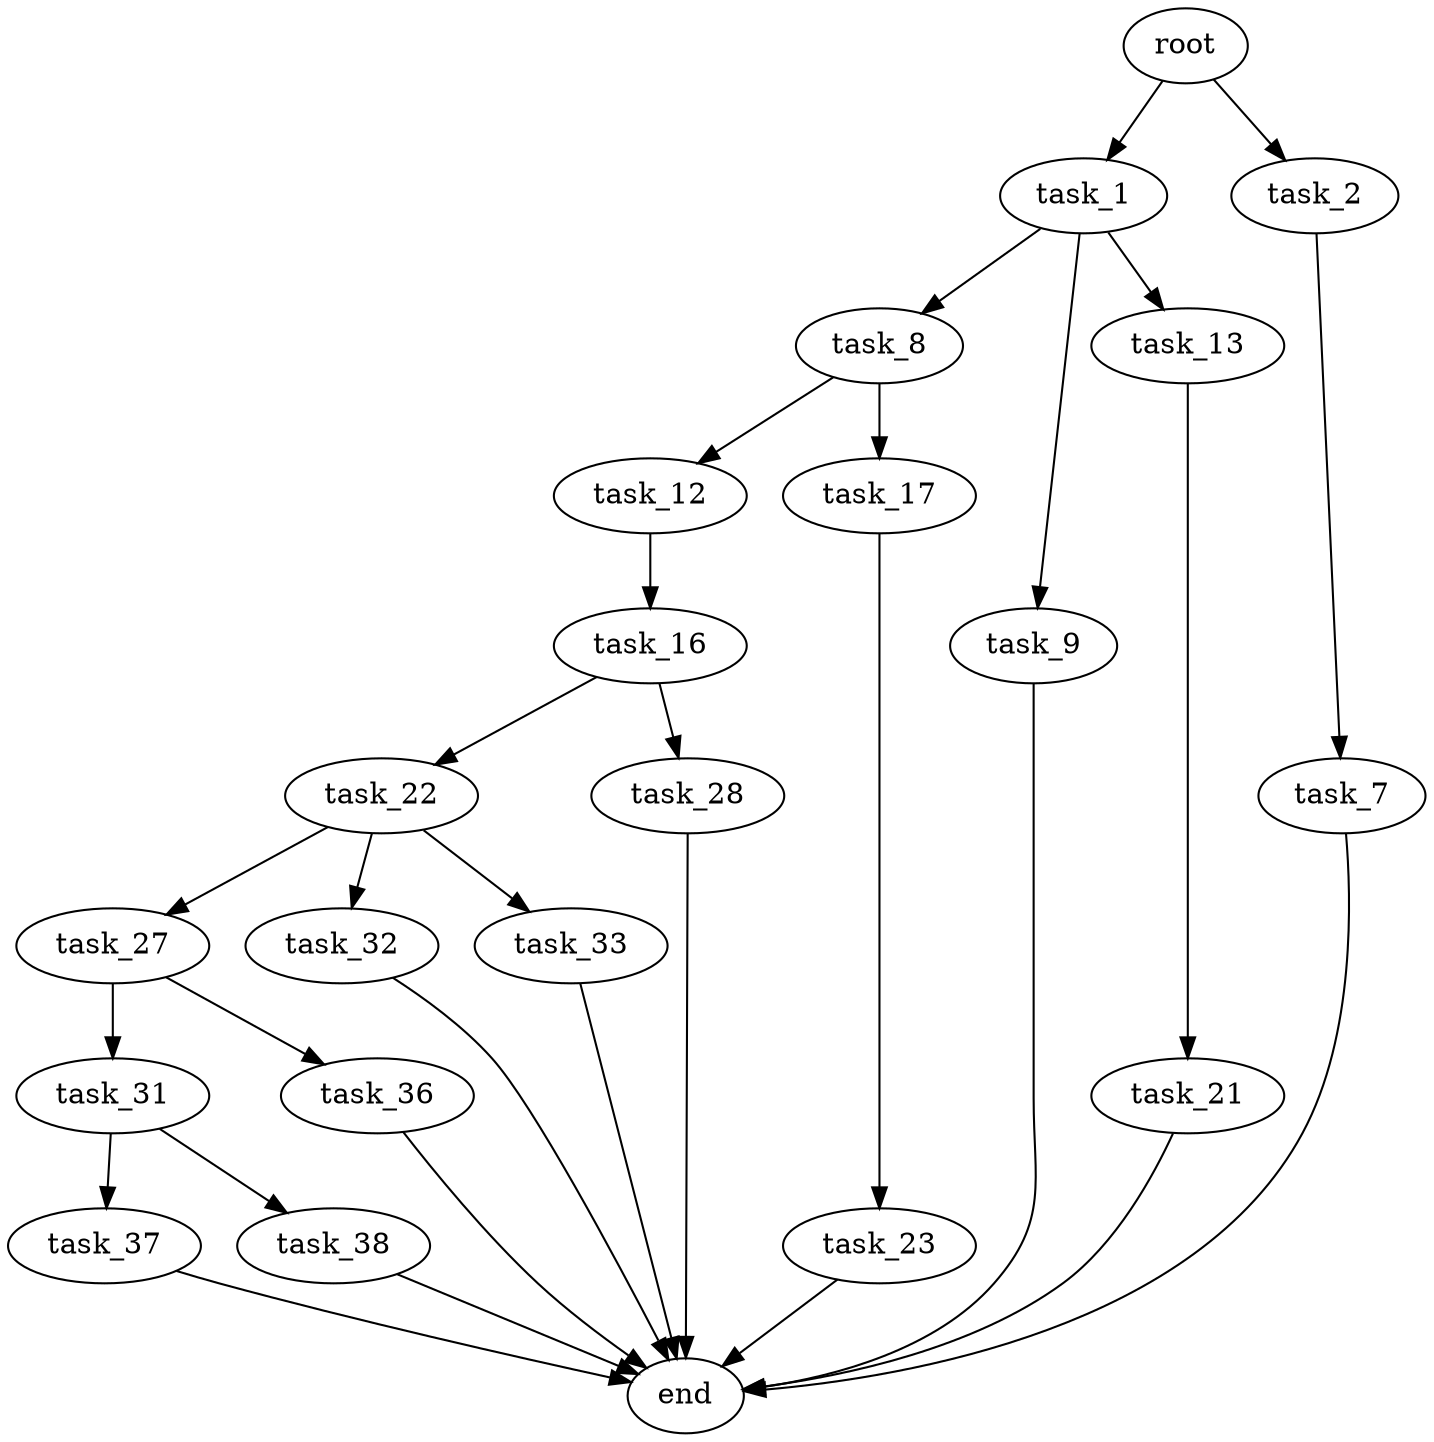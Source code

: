 digraph G {
  root [size="0.000000"];
  task_1 [size="11842118959.000000"];
  task_2 [size="1073741824000.000000"];
  task_8 [size="134217728000.000000"];
  task_9 [size="22732002241.000000"];
  task_13 [size="3522104246.000000"];
  task_7 [size="2688781253.000000"];
  end [size="0.000000"];
  task_12 [size="32812370501.000000"];
  task_17 [size="368293445632.000000"];
  task_16 [size="197853854088.000000"];
  task_21 [size="4050324956.000000"];
  task_22 [size="966755250.000000"];
  task_28 [size="782757789696.000000"];
  task_23 [size="30325138928.000000"];
  task_27 [size="6373105120.000000"];
  task_32 [size="231928233984.000000"];
  task_33 [size="158417077104.000000"];
  task_31 [size="94064134964.000000"];
  task_36 [size="134217728000.000000"];
  task_37 [size="9106744219.000000"];
  task_38 [size="3343235217.000000"];

  root -> task_1 [size="1.000000"];
  root -> task_2 [size="1.000000"];
  task_1 -> task_8 [size="209715200.000000"];
  task_1 -> task_9 [size="209715200.000000"];
  task_1 -> task_13 [size="209715200.000000"];
  task_2 -> task_7 [size="838860800.000000"];
  task_8 -> task_12 [size="209715200.000000"];
  task_8 -> task_17 [size="209715200.000000"];
  task_9 -> end [size="1.000000"];
  task_13 -> task_21 [size="209715200.000000"];
  task_7 -> end [size="1.000000"];
  task_12 -> task_16 [size="679477248.000000"];
  task_17 -> task_23 [size="411041792.000000"];
  task_16 -> task_22 [size="301989888.000000"];
  task_16 -> task_28 [size="301989888.000000"];
  task_21 -> end [size="1.000000"];
  task_22 -> task_27 [size="33554432.000000"];
  task_22 -> task_32 [size="33554432.000000"];
  task_22 -> task_33 [size="33554432.000000"];
  task_28 -> end [size="1.000000"];
  task_23 -> end [size="1.000000"];
  task_27 -> task_31 [size="134217728.000000"];
  task_27 -> task_36 [size="134217728.000000"];
  task_32 -> end [size="1.000000"];
  task_33 -> end [size="1.000000"];
  task_31 -> task_37 [size="75497472.000000"];
  task_31 -> task_38 [size="75497472.000000"];
  task_36 -> end [size="1.000000"];
  task_37 -> end [size="1.000000"];
  task_38 -> end [size="1.000000"];
}
